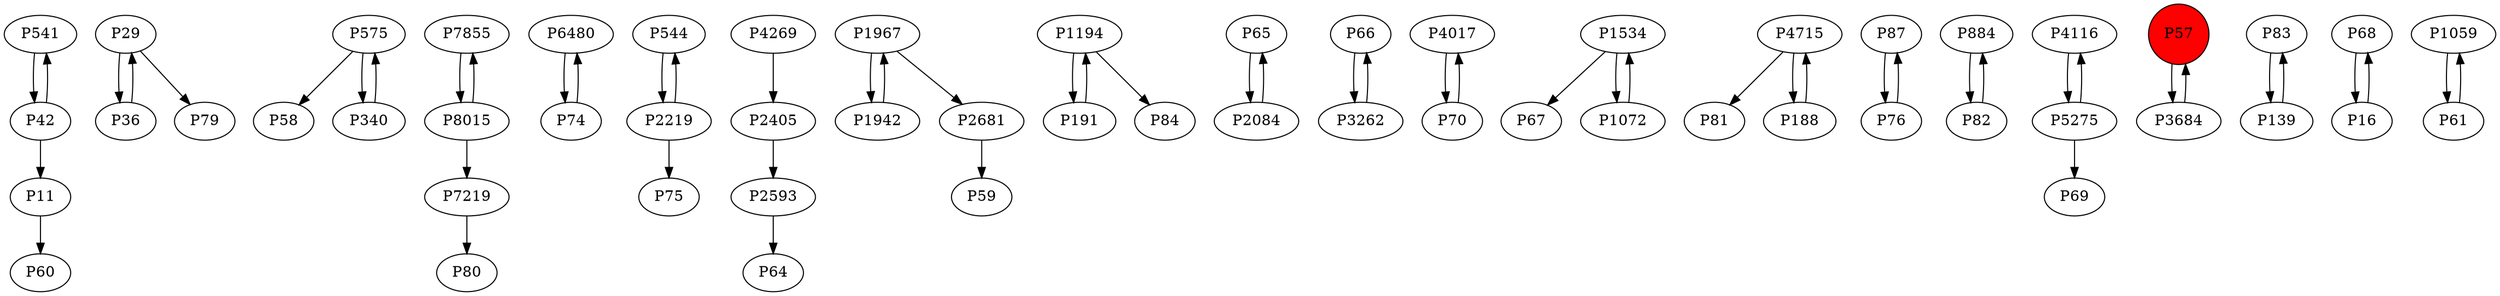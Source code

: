 digraph {
	P541 -> P42
	P29 -> P36
	P575 -> P58
	P7855 -> P8015
	P6480 -> P74
	P544 -> P2219
	P2593 -> P64
	P2681 -> P59
	P4269 -> P2405
	P1194 -> P191
	P65 -> P2084
	P575 -> P340
	P66 -> P3262
	P4017 -> P70
	P1942 -> P1967
	P1534 -> P67
	P4715 -> P81
	P87 -> P76
	P884 -> P82
	P4715 -> P188
	P4116 -> P5275
	P5275 -> P69
	P74 -> P6480
	P82 -> P884
	P1967 -> P2681
	P2084 -> P65
	P1194 -> P84
	P57 -> P3684
	P2219 -> P75
	P42 -> P11
	P7219 -> P80
	P340 -> P575
	P83 -> P139
	P8015 -> P7219
	P68 -> P16
	P11 -> P60
	P76 -> P87
	P16 -> P68
	P2219 -> P544
	P188 -> P4715
	P139 -> P83
	P1059 -> P61
	P191 -> P1194
	P42 -> P541
	P1967 -> P1942
	P3262 -> P66
	P1534 -> P1072
	P36 -> P29
	P3684 -> P57
	P70 -> P4017
	P5275 -> P4116
	P29 -> P79
	P2405 -> P2593
	P1072 -> P1534
	P61 -> P1059
	P8015 -> P7855
	P57 [shape=circle]
	P57 [style=filled]
	P57 [fillcolor=red]
}